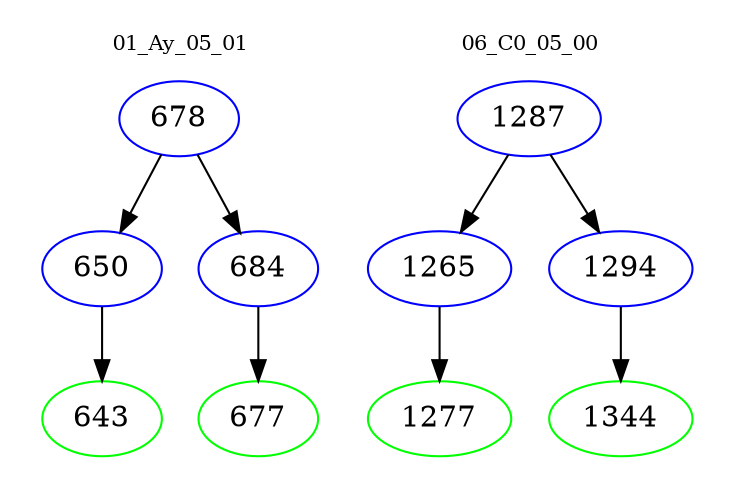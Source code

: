digraph{
subgraph cluster_0 {
color = white
label = "01_Ay_05_01";
fontsize=10;
T0_678 [label="678", color="blue"]
T0_678 -> T0_650 [color="black"]
T0_650 [label="650", color="blue"]
T0_650 -> T0_643 [color="black"]
T0_643 [label="643", color="green"]
T0_678 -> T0_684 [color="black"]
T0_684 [label="684", color="blue"]
T0_684 -> T0_677 [color="black"]
T0_677 [label="677", color="green"]
}
subgraph cluster_1 {
color = white
label = "06_C0_05_00";
fontsize=10;
T1_1287 [label="1287", color="blue"]
T1_1287 -> T1_1265 [color="black"]
T1_1265 [label="1265", color="blue"]
T1_1265 -> T1_1277 [color="black"]
T1_1277 [label="1277", color="green"]
T1_1287 -> T1_1294 [color="black"]
T1_1294 [label="1294", color="blue"]
T1_1294 -> T1_1344 [color="black"]
T1_1344 [label="1344", color="green"]
}
}
